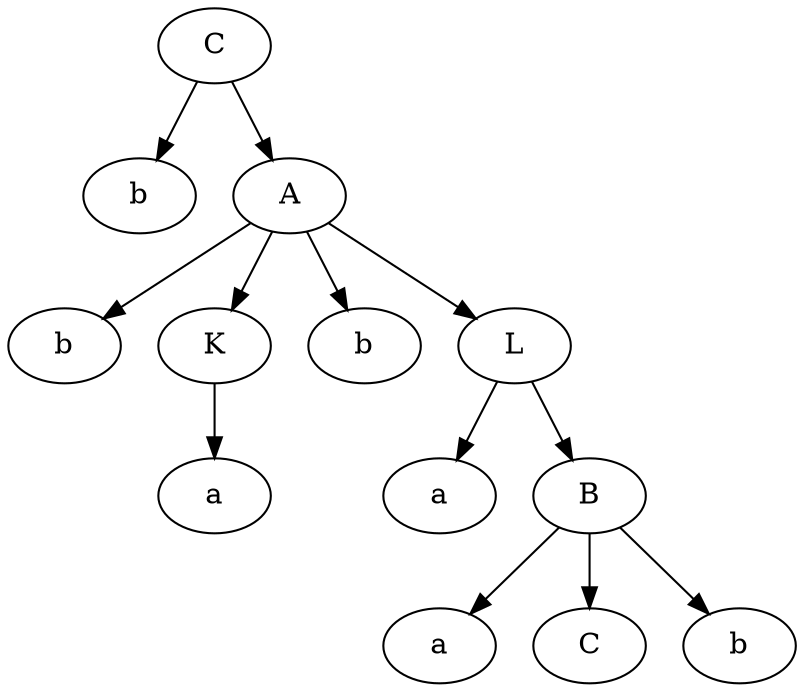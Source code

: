 digraph G {
	0[label="C"]
	1[label="b"]
	12[label="A"]
	2[label="b"]
	4[label="K"]
	3[label="a"]
	4->3
	5[label="b"]
	11[label="L"]
	6[label="a"]
	10[label="B"]
	7[label="a"]
	8[label="C"]
	9[label="b"]
	10->7
	10->8
	10->9
	11->6
	11->10
	12->2
	12->4
	12->5
	12->11
	0->1
	0->12

}